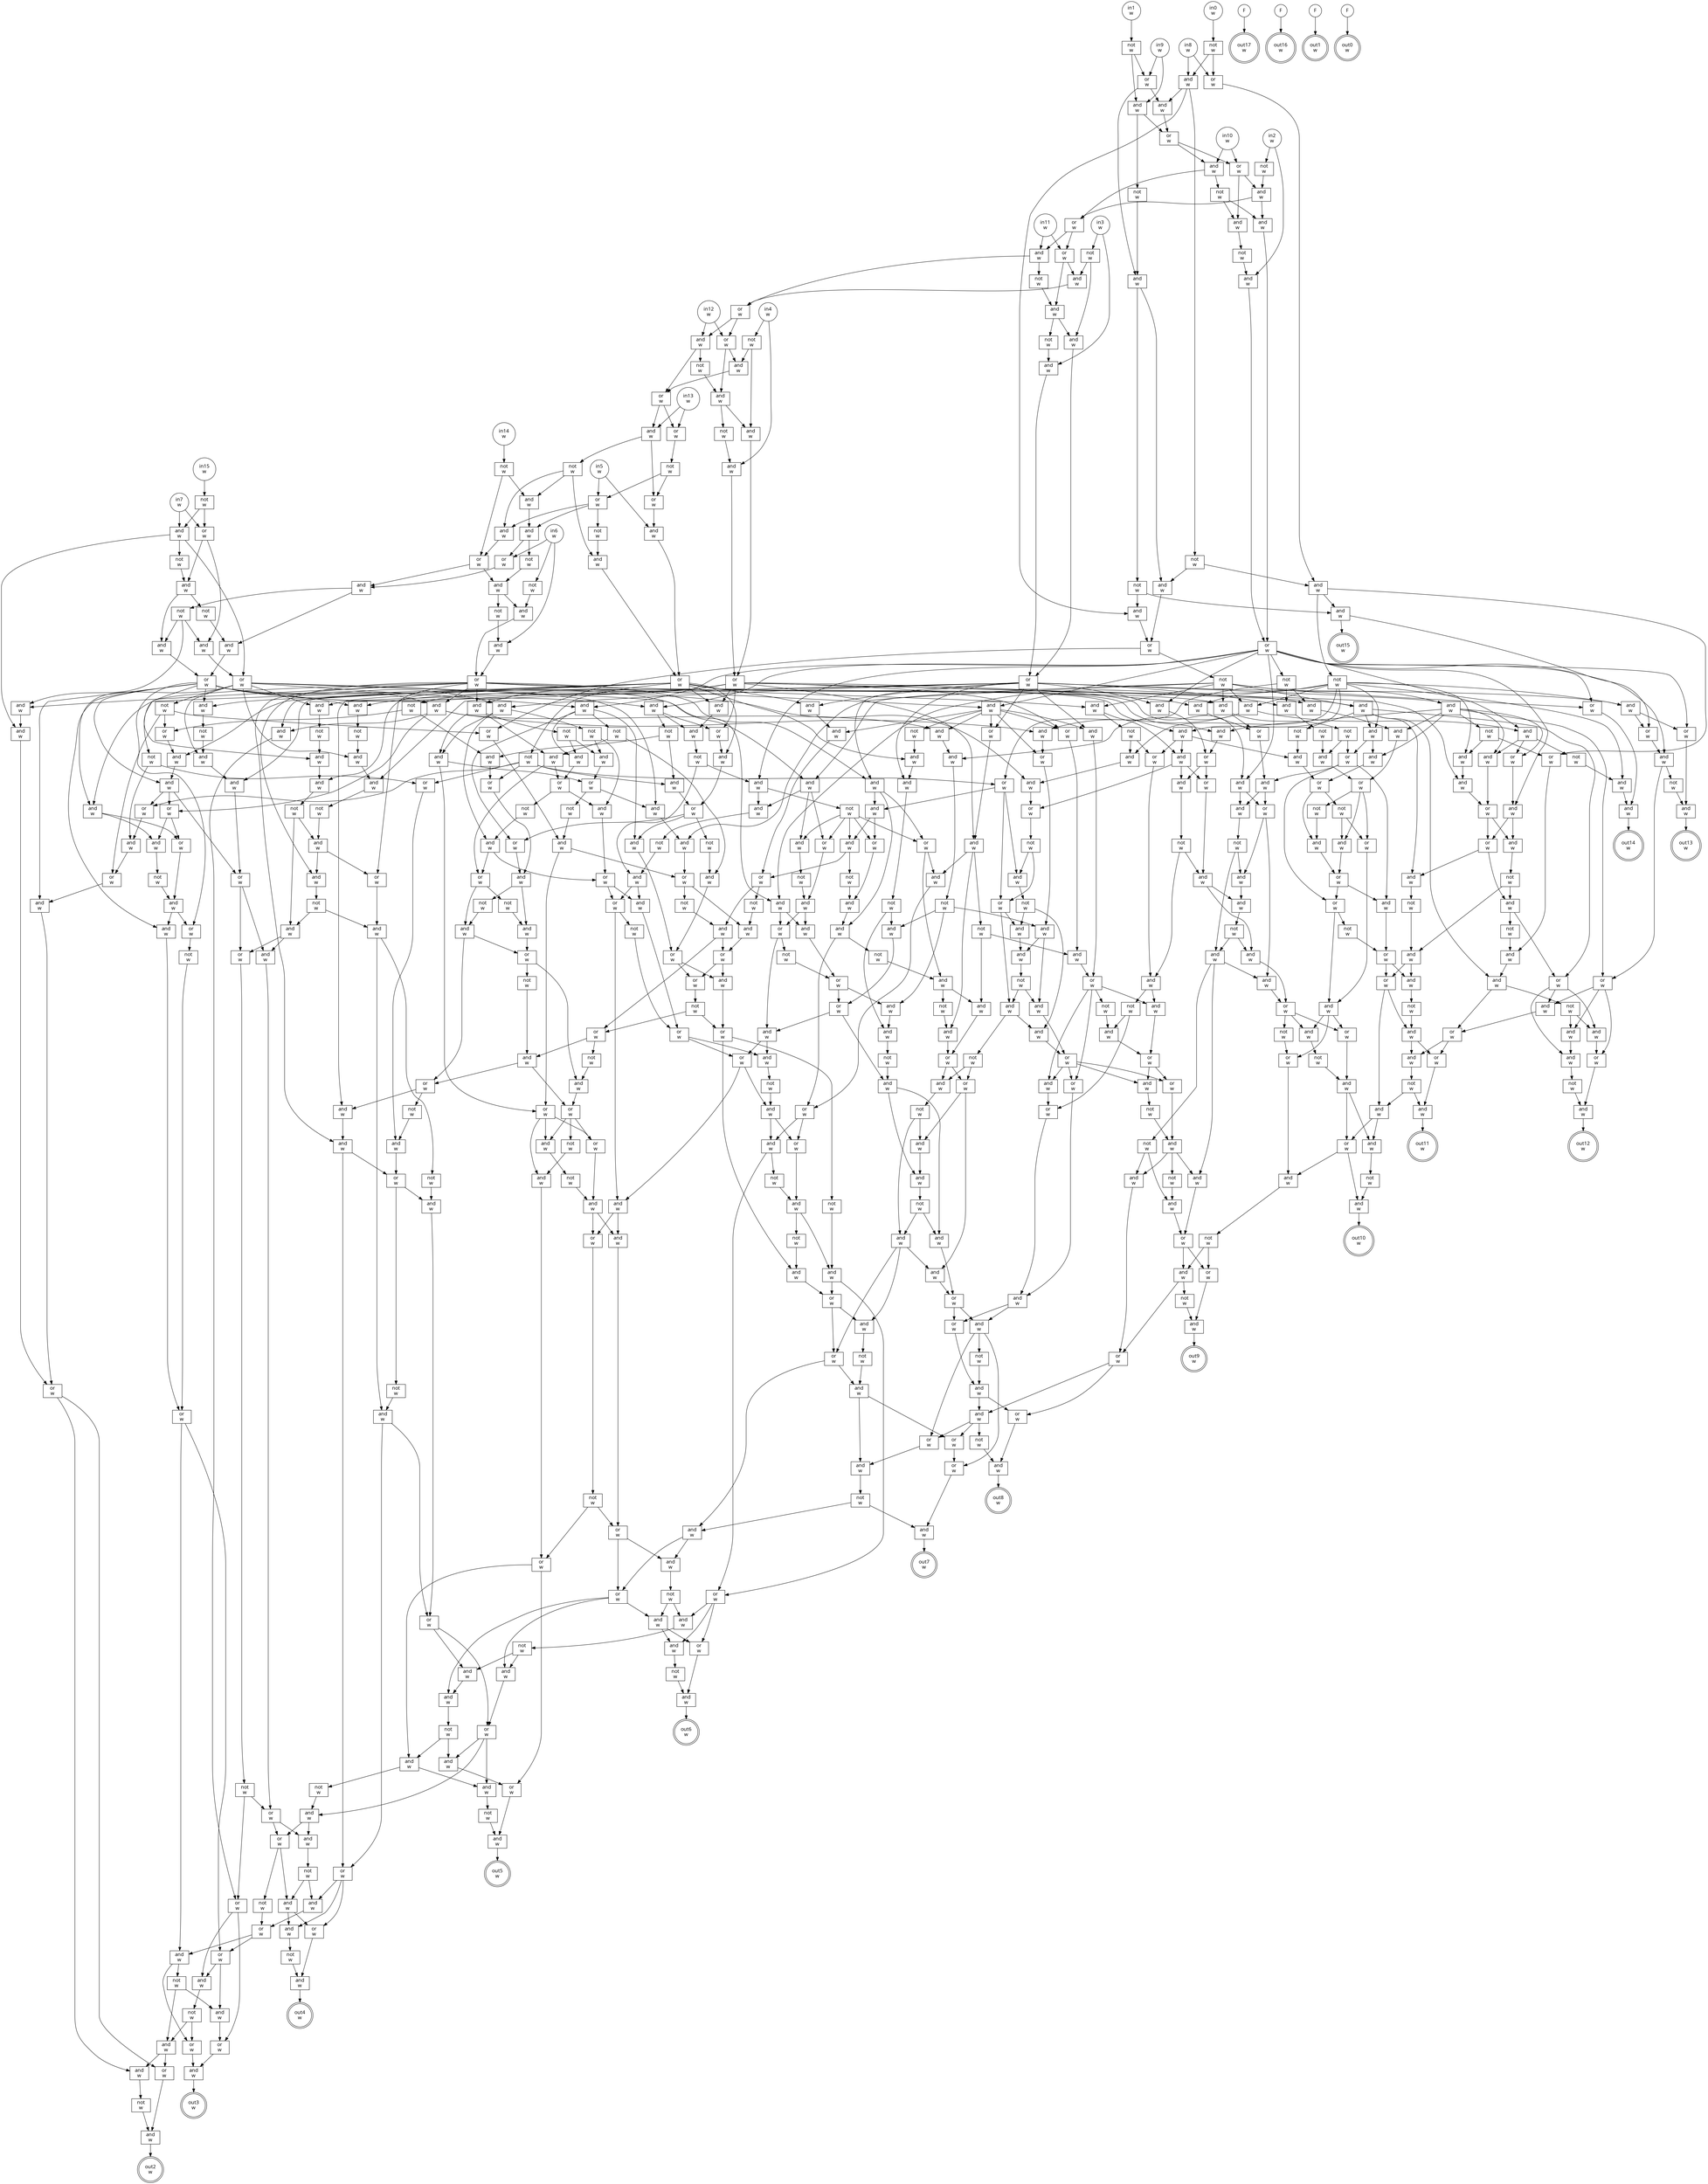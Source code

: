 digraph circuit{
	node [style = filled, fillcolor = white,shape=rect, fontname=geneva]
	g0 [label="in0\nw",shape=circle,fillcolor=white]
	g1 [label="in1\nw",shape=circle,fillcolor=white]
	g2 [label="in2\nw",shape=circle,fillcolor=white]
	g3 [label="in3\nw",shape=circle,fillcolor=white]
	g4 [label="in4\nw",shape=circle,fillcolor=white]
	g5 [label="in5\nw",shape=circle,fillcolor=white]
	g6 [label="in6\nw",shape=circle,fillcolor=white]
	g7 [label="in7\nw",shape=circle,fillcolor=white]
	g8 [label="in8\nw",shape=circle,fillcolor=white]
	g9 [label="in9\nw",shape=circle,fillcolor=white]
	g10 [label="in10\nw",shape=circle,fillcolor=white]
	g11 [label="in11\nw",shape=circle,fillcolor=white]
	g12 [label="in12\nw",shape=circle,fillcolor=white]
	g13 [label="in13\nw",shape=circle,fillcolor=white]
	g14 [label="in14\nw",shape=circle,fillcolor=white]
	g15 [label="in15\nw",shape=circle,fillcolor=white]
	g16 [label="F",shape=circle,fillcolor=white]
	g17 [label="F",shape=circle,fillcolor=white]
	g18 [label="F",shape=circle,fillcolor=white]
	g19 [label="F",shape=circle,fillcolor=white]
	g20 [label="not\nw",fillcolor=white]
	g21 [label="not\nw",fillcolor=white]
	g22 [label="and\nw",fillcolor=white]
	g23 [label="not\nw",fillcolor=white]
	g24 [label="or\nw",fillcolor=white]
	g25 [label="and\nw",fillcolor=white]
	g26 [label="not\nw",fillcolor=white]
	g27 [label="not\nw",fillcolor=white]
	g28 [label="not\nw",fillcolor=white]
	g29 [label="not\nw",fillcolor=white]
	g30 [label="not\nw",fillcolor=white]
	g31 [label="not\nw",fillcolor=white]
	g32 [label="and\nw",fillcolor=white]
	g33 [label="not\nw",fillcolor=white]
	g34 [label="or\nw",fillcolor=white]
	g35 [label="and\nw",fillcolor=white]
	g36 [label="not\nw",fillcolor=white]
	g37 [label="not\nw",fillcolor=white]
	g38 [label="and\nw",fillcolor=white]
	g39 [label="and\nw",fillcolor=white]
	g40 [label="or\nw",fillcolor=white]
	g41 [label="and\nw",fillcolor=white]
	g42 [label="not\nw",fillcolor=white]
	g43 [label="or\nw",fillcolor=white]
	g44 [label="and\nw",fillcolor=white]
	g45 [label="not\nw",fillcolor=white]
	g46 [label="and\nw",fillcolor=white]
	g47 [label="and\nw",fillcolor=white]
	g48 [label="and\nw",fillcolor=white]
	g49 [label="or\nw",fillcolor=white]
	g50 [label="not\nw",fillcolor=white]
	g51 [label="or\nw",fillcolor=white]
	g52 [label="or\nw",fillcolor=white]
	g53 [label="and\nw",fillcolor=white]
	g54 [label="and\nw",fillcolor=white]
	g55 [label="or\nw",fillcolor=white]
	g56 [label="and\nw",fillcolor=white]
	g57 [label="not\nw",fillcolor=white]
	g58 [label="or\nw",fillcolor=white]
	g59 [label="and\nw",fillcolor=white]
	g60 [label="and\nw",fillcolor=white]
	g61 [label="not\nw",fillcolor=white]
	g62 [label="and\nw",fillcolor=white]
	g63 [label="or\nw",fillcolor=white]
	g64 [label="not\nw",fillcolor=white]
	g65 [label="and\nw",fillcolor=white]
	g66 [label="and\nw",fillcolor=white]
	g67 [label="or\nw",fillcolor=white]
	g68 [label="and\nw",fillcolor=white]
	g69 [label="not\nw",fillcolor=white]
	g70 [label="and\nw",fillcolor=white]
	g71 [label="or\nw",fillcolor=white]
	g72 [label="not\nw",fillcolor=white]
	g73 [label="or\nw",fillcolor=white]
	g74 [label="and\nw",fillcolor=white]
	g75 [label="or\nw",fillcolor=white]
	g76 [label="and\nw",fillcolor=white]
	g77 [label="or\nw",fillcolor=white]
	g78 [label="and\nw",fillcolor=white]
	g79 [label="or\nw",fillcolor=white]
	g80 [label="and\nw",fillcolor=white]
	g81 [label="and\nw",fillcolor=white]
	g82 [label="not\nw",fillcolor=white]
	g83 [label="and\nw",fillcolor=white]
	g84 [label="or\nw",fillcolor=white]
	g85 [label="and\nw",fillcolor=white]
	g86 [label="or\nw",fillcolor=white]
	g87 [label="not\nw",fillcolor=white]
	g88 [label="and\nw",fillcolor=white]
	g89 [label="and\nw",fillcolor=white]
	g90 [label="not\nw",fillcolor=white]
	g91 [label="and\nw",fillcolor=white]
	g92 [label="or\nw",fillcolor=white]
	g93 [label="and\nw",fillcolor=white]
	g94 [label="not\nw",fillcolor=white]
	g95 [label="and\nw",fillcolor=white]
	g96 [label="not\nw",fillcolor=white]
	g97 [label="or\nw",fillcolor=white]
	g98 [label="not\nw",fillcolor=white]
	g99 [label="and\nw",fillcolor=white]
	g100 [label="and\nw",fillcolor=white]
	g101 [label="not\nw",fillcolor=white]
	g102 [label="and\nw",fillcolor=white]
	g103 [label="or\nw",fillcolor=white]
	g104 [label="and\nw",fillcolor=white]
	g105 [label="or\nw",fillcolor=white]
	g106 [label="not\nw",fillcolor=white]
	g107 [label="and\nw",fillcolor=white]
	g108 [label="and\nw",fillcolor=white]
	g109 [label="and\nw",fillcolor=white]
	g110 [label="and\nw",fillcolor=white]
	g111 [label="not\nw",fillcolor=white]
	g112 [label="and\nw",fillcolor=white]
	g113 [label="or\nw",fillcolor=white]
	g114 [label="not\nw",fillcolor=white]
	g115 [label="and\nw",fillcolor=white]
	g116 [label="and\nw",fillcolor=white]
	g117 [label="not\nw",fillcolor=white]
	g118 [label="not\nw",fillcolor=white]
	g119 [label="and\nw",fillcolor=white]
	g120 [label="or\nw",fillcolor=white]
	g121 [label="not\nw",fillcolor=white]
	g122 [label="or\nw",fillcolor=white]
	g123 [label="and\nw",fillcolor=white]
	g124 [label="or\nw",fillcolor=white]
	g125 [label="or\nw",fillcolor=white]
	g126 [label="and\nw",fillcolor=white]
	g127 [label="and\nw",fillcolor=white]
	g128 [label="and\nw",fillcolor=white]
	g129 [label="not\nw",fillcolor=white]
	g130 [label="and\nw",fillcolor=white]
	g131 [label="not\nw",fillcolor=white]
	g132 [label="and\nw",fillcolor=white]
	g133 [label="and\nw",fillcolor=white]
	g134 [label="or\nw",fillcolor=white]
	g135 [label="and\nw",fillcolor=white]
	g136 [label="or\nw",fillcolor=white]
	g137 [label="and\nw",fillcolor=white]
	g138 [label="not\nw",fillcolor=white]
	g139 [label="not\nw",fillcolor=white]
	g140 [label="and\nw",fillcolor=white]
	g141 [label="or\nw",fillcolor=white]
	g142 [label="and\nw",fillcolor=white]
	g143 [label="and\nw",fillcolor=white]
	g144 [label="or\nw",fillcolor=white]
	g145 [label="or\nw",fillcolor=white]
	g146 [label="and\nw",fillcolor=white]
	g147 [label="or\nw",fillcolor=white]
	g148 [label="and\nw",fillcolor=white]
	g149 [label="or\nw",fillcolor=white]
	g150 [label="and\nw",fillcolor=white]
	g151 [label="not\nw",fillcolor=white]
	g152 [label="and\nw",fillcolor=white]
	g153 [label="and\nw",fillcolor=white]
	g154 [label="or\nw",fillcolor=white]
	g155 [label="and\nw",fillcolor=white]
	g156 [label="and\nw",fillcolor=white]
	g157 [label="not\nw",fillcolor=white]
	g158 [label="or\nw",fillcolor=white]
	g159 [label="and\nw",fillcolor=white]
	g160 [label="and\nw",fillcolor=white]
	g161 [label="or\nw",fillcolor=white]
	g162 [label="not\nw",fillcolor=white]
	g163 [label="or\nw",fillcolor=white]
	g164 [label="and\nw",fillcolor=white]
	g165 [label="not\nw",fillcolor=white]
	g166 [label="and\nw",fillcolor=white]
	g167 [label="and\nw",fillcolor=white]
	g168 [label="not\nw",fillcolor=white]
	g169 [label="and\nw",fillcolor=white]
	g170 [label="or\nw",fillcolor=white]
	g171 [label="and\nw",fillcolor=white]
	g172 [label="not\nw",fillcolor=white]
	g173 [label="and\nw",fillcolor=white]
	g174 [label="and\nw",fillcolor=white]
	g175 [label="or\nw",fillcolor=white]
	g176 [label="and\nw",fillcolor=white]
	g177 [label="not\nw",fillcolor=white]
	g178 [label="and\nw",fillcolor=white]
	g179 [label="or\nw",fillcolor=white]
	g180 [label="not\nw",fillcolor=white]
	g181 [label="and\nw",fillcolor=white]
	g182 [label="or\nw",fillcolor=white]
	g183 [label="and\nw",fillcolor=white]
	g184 [label="and\nw",fillcolor=white]
	g185 [label="or\nw",fillcolor=white]
	g186 [label="and\nw",fillcolor=white]
	g187 [label="not\nw",fillcolor=white]
	g188 [label="and\nw",fillcolor=white]
	g189 [label="and\nw",fillcolor=white]
	g190 [label="or\nw",fillcolor=white]
	g191 [label="not\nw",fillcolor=white]
	g192 [label="and\nw",fillcolor=white]
	g193 [label="and\nw",fillcolor=white]
	g194 [label="not\nw",fillcolor=white]
	g195 [label="and\nw",fillcolor=white]
	g196 [label="or\nw",fillcolor=white]
	g197 [label="and\nw",fillcolor=white]
	g198 [label="not\nw",fillcolor=white]
	g199 [label="and\nw",fillcolor=white]
	g200 [label="and\nw",fillcolor=white]
	g201 [label="or\nw",fillcolor=white]
	g202 [label="not\nw",fillcolor=white]
	g203 [label="and\nw",fillcolor=white]
	g204 [label="and\nw",fillcolor=white]
	g205 [label="and\nw",fillcolor=white]
	g206 [label="or\nw",fillcolor=white]
	g207 [label="and\nw",fillcolor=white]
	g208 [label="not\nw",fillcolor=white]
	g209 [label="and\nw",fillcolor=white]
	g210 [label="or\nw",fillcolor=white]
	g211 [label="not\nw",fillcolor=white]
	g212 [label="not\nw",fillcolor=white]
	g213 [label="and\nw",fillcolor=white]
	g214 [label="or\nw",fillcolor=white]
	g215 [label="and\nw",fillcolor=white]
	g216 [label="not\nw",fillcolor=white]
	g217 [label="and\nw",fillcolor=white]
	g218 [label="or\nw",fillcolor=white]
	g219 [label="and\nw",fillcolor=white]
	g220 [label="not\nw",fillcolor=white]
	g221 [label="and\nw",fillcolor=white]
	g222 [label="not\nw",fillcolor=white]
	g223 [label="and\nw",fillcolor=white]
	g224 [label="and\nw",fillcolor=white]
	g225 [label="not\nw",fillcolor=white]
	g226 [label="and\nw",fillcolor=white]
	g227 [label="or\nw",fillcolor=white]
	g228 [label="and\nw",fillcolor=white]
	g229 [label="not\nw",fillcolor=white]
	g230 [label="and\nw",fillcolor=white]
	g231 [label="not\nw",fillcolor=white]
	g232 [label="and\nw",fillcolor=white]
	g233 [label="or\nw",fillcolor=white]
	g234 [label="not\nw",fillcolor=white]
	g235 [label="or\nw",fillcolor=white]
	g236 [label="and\nw",fillcolor=white]
	g237 [label="or\nw",fillcolor=white]
	g238 [label="and\nw",fillcolor=white]
	g239 [label="not\nw",fillcolor=white]
	g240 [label="and\nw",fillcolor=white]
	g241 [label="or\nw",fillcolor=white]
	g242 [label="or\nw",fillcolor=white]
	g243 [label="and\nw",fillcolor=white]
	g244 [label="or\nw",fillcolor=white]
	g245 [label="not\nw",fillcolor=white]
	g246 [label="or\nw",fillcolor=white]
	g247 [label="and\nw",fillcolor=white]
	g248 [label="and\nw",fillcolor=white]
	g249 [label="and\nw",fillcolor=white]
	g250 [label="or\nw",fillcolor=white]
	g251 [label="not\nw",fillcolor=white]
	g252 [label="and\nw",fillcolor=white]
	g253 [label="not\nw",fillcolor=white]
	g254 [label="and\nw",fillcolor=white]
	g255 [label="not\nw",fillcolor=white]
	g256 [label="and\nw",fillcolor=white]
	g257 [label="or\nw",fillcolor=white]
	g258 [label="not\nw",fillcolor=white]
	g259 [label="and\nw",fillcolor=white]
	g260 [label="not\nw",fillcolor=white]
	g261 [label="and\nw",fillcolor=white]
	g262 [label="or\nw",fillcolor=white]
	g263 [label="and\nw",fillcolor=white]
	g264 [label="not\nw",fillcolor=white]
	g265 [label="and\nw",fillcolor=white]
	g266 [label="and\nw",fillcolor=white]
	g267 [label="not\nw",fillcolor=white]
	g268 [label="and\nw",fillcolor=white]
	g269 [label="and\nw",fillcolor=white]
	g270 [label="or\nw",fillcolor=white]
	g271 [label="not\nw",fillcolor=white]
	g272 [label="or\nw",fillcolor=white]
	g273 [label="and\nw",fillcolor=white]
	g274 [label="or\nw",fillcolor=white]
	g275 [label="and\nw",fillcolor=white]
	g276 [label="not\nw",fillcolor=white]
	g277 [label="and\nw",fillcolor=white]
	g278 [label="or\nw",fillcolor=white]
	g279 [label="or\nw",fillcolor=white]
	g280 [label="not\nw",fillcolor=white]
	g281 [label="and\nw",fillcolor=white]
	g282 [label="or\nw",fillcolor=white]
	g283 [label="not\nw",fillcolor=white]
	g284 [label="or\nw",fillcolor=white]
	g285 [label="and\nw",fillcolor=white]
	g286 [label="or\nw",fillcolor=white]
	g287 [label="and\nw",fillcolor=white]
	g288 [label="and\nw",fillcolor=white]
	g289 [label="not\nw",fillcolor=white]
	g290 [label="and\nw",fillcolor=white]
	g291 [label="or\nw",fillcolor=white]
	g292 [label="and\nw",fillcolor=white]
	g293 [label="not\nw",fillcolor=white]
	g294 [label="and\nw",fillcolor=white]
	g295 [label="or\nw",fillcolor=white]
	g296 [label="or\nw",fillcolor=white]
	g297 [label="not\nw",fillcolor=white]
	g298 [label="and\nw",fillcolor=white]
	g299 [label="or\nw",fillcolor=white]
	g300 [label="or\nw",fillcolor=white]
	g301 [label="and\nw",fillcolor=white]
	g302 [label="not\nw",fillcolor=white]
	g303 [label="and\nw",fillcolor=white]
	g304 [label="not\nw",fillcolor=white]
	g305 [label="and\nw",fillcolor=white]
	g306 [label="or\nw",fillcolor=white]
	g307 [label="and\nw",fillcolor=white]
	g308 [label="not\nw",fillcolor=white]
	g309 [label="and\nw",fillcolor=white]
	g310 [label="and\nw",fillcolor=white]
	g311 [label="and\nw",fillcolor=white]
	g312 [label="or\nw",fillcolor=white]
	g313 [label="and\nw",fillcolor=white]
	g314 [label="not\nw",fillcolor=white]
	g315 [label="and\nw",fillcolor=white]
	g316 [label="not\nw",fillcolor=white]
	g317 [label="and\nw",fillcolor=white]
	g318 [label="and\nw",fillcolor=white]
	g319 [label="or\nw",fillcolor=white]
	g320 [label="and\nw",fillcolor=white]
	g321 [label="and\nw",fillcolor=white]
	g322 [label="and\nw",fillcolor=white]
	g323 [label="and\nw",fillcolor=white]
	g324 [label="or\nw",fillcolor=white]
	g325 [label="and\nw",fillcolor=white]
	g326 [label="and\nw",fillcolor=white]
	g327 [label="or\nw",fillcolor=white]
	g328 [label="and\nw",fillcolor=white]
	g329 [label="not\nw",fillcolor=white]
	g330 [label="or\nw",fillcolor=white]
	g331 [label="and\nw",fillcolor=white]
	g332 [label="or\nw",fillcolor=white]
	g333 [label="not\nw",fillcolor=white]
	g334 [label="and\nw",fillcolor=white]
	g335 [label="not\nw",fillcolor=white]
	g336 [label="and\nw",fillcolor=white]
	g337 [label="and\nw",fillcolor=white]
	g338 [label="and\nw",fillcolor=white]
	g339 [label="and\nw",fillcolor=white]
	g340 [label="and\nw",fillcolor=white]
	g341 [label="not\nw",fillcolor=white]
	g342 [label="or\nw",fillcolor=white]
	g343 [label="and\nw",fillcolor=white]
	g344 [label="or\nw",fillcolor=white]
	g345 [label="and\nw",fillcolor=white]
	g346 [label="and\nw",fillcolor=white]
	g347 [label="not\nw",fillcolor=white]
	g348 [label="and\nw",fillcolor=white]
	g349 [label="or\nw",fillcolor=white]
	g350 [label="and\nw",fillcolor=white]
	g351 [label="and\nw",fillcolor=white]
	g352 [label="or\nw",fillcolor=white]
	g353 [label="and\nw",fillcolor=white]
	g354 [label="not\nw",fillcolor=white]
	g355 [label="and\nw",fillcolor=white]
	g356 [label="or\nw",fillcolor=white]
	g357 [label="or\nw",fillcolor=white]
	g358 [label="or\nw",fillcolor=white]
	g359 [label="or\nw",fillcolor=white]
	g360 [label="and\nw",fillcolor=white]
	g361 [label="not\nw",fillcolor=white]
	g362 [label="and\nw",fillcolor=white]
	g363 [label="or\nw",fillcolor=white]
	g364 [label="or\nw",fillcolor=white]
	g365 [label="and\nw",fillcolor=white]
	g366 [label="not\nw",fillcolor=white]
	g367 [label="and\nw",fillcolor=white]
	g368 [label="and\nw",fillcolor=white]
	g369 [label="or\nw",fillcolor=white]
	g370 [label="and\nw",fillcolor=white]
	g371 [label="or\nw",fillcolor=white]
	g372 [label="and\nw",fillcolor=white]
	g373 [label="not\nw",fillcolor=white]
	g374 [label="and\nw",fillcolor=white]
	g375 [label="and\nw",fillcolor=white]
	g376 [label="not\nw",fillcolor=white]
	g377 [label="and\nw",fillcolor=white]
	g378 [label="and\nw",fillcolor=white]
	g379 [label="and\nw",fillcolor=white]
	g380 [label="or\nw",fillcolor=white]
	g381 [label="or\nw",fillcolor=white]
	g382 [label="and\nw",fillcolor=white]
	g383 [label="not\nw",fillcolor=white]
	g384 [label="and\nw",fillcolor=white]
	g385 [label="not\nw",fillcolor=white]
	g386 [label="or\nw",fillcolor=white]
	g387 [label="not\nw",fillcolor=white]
	g388 [label="and\nw",fillcolor=white]
	g389 [label="and\nw",fillcolor=white]
	g390 [label="or\nw",fillcolor=white]
	g391 [label="not\nw",fillcolor=white]
	g392 [label="or\nw",fillcolor=white]
	g393 [label="and\nw",fillcolor=white]
	g394 [label="not\nw",fillcolor=white]
	g395 [label="and\nw",fillcolor=white]
	g396 [label="and\nw",fillcolor=white]
	g397 [label="not\nw",fillcolor=white]
	g398 [label="and\nw",fillcolor=white]
	g399 [label="not\nw",fillcolor=white]
	g400 [label="and\nw",fillcolor=white]
	g401 [label="not\nw",fillcolor=white]
	g402 [label="or\nw",fillcolor=white]
	g403 [label="and\nw",fillcolor=white]
	g404 [label="and\nw",fillcolor=white]
	g405 [label="and\nw",fillcolor=white]
	g406 [label="or\nw",fillcolor=white]
	g407 [label="or\nw",fillcolor=white]
	g408 [label="and\nw",fillcolor=white]
	g409 [label="not\nw",fillcolor=white]
	g410 [label="and\nw",fillcolor=white]
	g411 [label="and\nw",fillcolor=white]
	g412 [label="and\nw",fillcolor=white]
	g413 [label="not\nw",fillcolor=white]
	g414 [label="and\nw",fillcolor=white]
	g415 [label="or\nw",fillcolor=white]
	g416 [label="and\nw",fillcolor=white]
	g417 [label="or\nw",fillcolor=white]
	g418 [label="or\nw",fillcolor=white]
	g419 [label="and\nw",fillcolor=white]
	g420 [label="and\nw",fillcolor=white]
	g421 [label="and\nw",fillcolor=white]
	g422 [label="or\nw",fillcolor=white]
	g423 [label="not\nw",fillcolor=white]
	g424 [label="or\nw",fillcolor=white]
	g425 [label="or\nw",fillcolor=white]
	g426 [label="and\nw",fillcolor=white]
	g427 [label="and\nw",fillcolor=white]
	g428 [label="not\nw",fillcolor=white]
	g429 [label="or\nw",fillcolor=white]
	g430 [label="and\nw",fillcolor=white]
	g431 [label="or\nw",fillcolor=white]
	g432 [label="and\nw",fillcolor=white]
	g433 [label="not\nw",fillcolor=white]
	g434 [label="and\nw",fillcolor=white]
	g435 [label="and\nw",fillcolor=white]
	g436 [label="or\nw",fillcolor=white]
	g437 [label="not\nw",fillcolor=white]
	g438 [label="and\nw",fillcolor=white]
	g439 [label="or\nw",fillcolor=white]
	g440 [label="and\nw",fillcolor=white]
	g441 [label="and\nw",fillcolor=white]
	g442 [label="or\nw",fillcolor=white]
	g443 [label="not\nw",fillcolor=white]
	g444 [label="or\nw",fillcolor=white]
	g445 [label="or\nw",fillcolor=white]
	g446 [label="and\nw",fillcolor=white]
	g447 [label="and\nw",fillcolor=white]
	g448 [label="not\nw",fillcolor=white]
	g449 [label="and\nw",fillcolor=white]
	g450 [label="and\nw",fillcolor=white]
	g451 [label="not\nw",fillcolor=white]
	g452 [label="and\nw",fillcolor=white]
	g453 [label="and\nw",fillcolor=white]
	g454 [label="and\nw",fillcolor=white]
	g455 [label="not\nw",fillcolor=white]
	g456 [label="or\nw",fillcolor=white]
	g457 [label="and\nw",fillcolor=white]
	g458 [label="and\nw",fillcolor=white]
	g459 [label="or\nw",fillcolor=white]
	g460 [label="or\nw",fillcolor=white]
	g461 [label="and\nw",fillcolor=white]
	g462 [label="not\nw",fillcolor=white]
	g463 [label="and\nw",fillcolor=white]
	g464 [label="and\nw",fillcolor=white]
	g465 [label="or\nw",fillcolor=white]
	g466 [label="and\nw",fillcolor=white]
	g467 [label="or\nw",fillcolor=white]
	g468 [label="and\nw",fillcolor=white]
	g469 [label="not\nw",fillcolor=white]
	g470 [label="and\nw",fillcolor=white]
	g471 [label="or\nw",fillcolor=white]
	g472 [label="and\nw",fillcolor=white]
	g473 [label="and\nw",fillcolor=white]
	g474 [label="or\nw",fillcolor=white]
	g475 [label="or\nw",fillcolor=white]
	g476 [label="and\nw",fillcolor=white]
	g477 [label="not\nw",fillcolor=white]
	g478 [label="and\nw",fillcolor=white]
	g479 [label="and\nw",fillcolor=white]
	g480 [label="and\nw",fillcolor=white]
	g481 [label="not\nw",fillcolor=white]
	g482 [label="or\nw",fillcolor=white]
	g483 [label="and\nw",fillcolor=white]
	g484 [label="and\nw",fillcolor=white]
	g485 [label="not\nw",fillcolor=white]
	g486 [label="or\nw",fillcolor=white]
	g487 [label="and\nw",fillcolor=white]
	g488 [label="or\nw",fillcolor=white]
	g489 [label="or\nw",fillcolor=white]
	g490 [label="and\nw",fillcolor=white]
	g491 [label="or\nw",fillcolor=white]
	g492 [label="or\nw",fillcolor=white]
	g493 [label="or\nw",fillcolor=white]
	g494 [label="and\nw",fillcolor=white]
	g495 [label="not\nw",fillcolor=white]
	g496 [label="and\nw",fillcolor=white]
	g497 [label="and\nw",fillcolor=white]
	g498 [label="and\nw",fillcolor=white]
	g499 [label="not\nw",fillcolor=white]
	g500 [label="and\nw",fillcolor=white]
	g501 [label="not\nw",fillcolor=white]
	g502 [label="and\nw",fillcolor=white]
	g503 [label="or\nw",fillcolor=white]
	g504 [label="and\nw",fillcolor=white]
	g505 [label="or\nw",fillcolor=white]
	g506 [label="and\nw",fillcolor=white]
	g507 [label="not\nw",fillcolor=white]
	g508 [label="and\nw",fillcolor=white]
	g509 [label="and\nw",fillcolor=white]
	g510 [label="or\nw",fillcolor=white]
	g511 [label="and\nw",fillcolor=white]
	g512 [label="not\nw",fillcolor=white]
	g513 [label="and\nw",fillcolor=white]
	g514 [label="or\nw",fillcolor=white]
	g515 [label="and\nw",fillcolor=white]
	g516 [label="and\nw",fillcolor=white]
	g517 [label="not\nw",fillcolor=white]
	g518 [label="and\nw",fillcolor=white]
	g519 [label="not\nw",fillcolor=white]
	g520 [label="and\nw",fillcolor=white]
	g521 [label="or\nw",fillcolor=white]
	g522 [label="not\nw",fillcolor=white]
	g523 [label="and\nw",fillcolor=white]
	g524 [label="not\nw",fillcolor=white]
	g525 [label="and\nw",fillcolor=white]
	g526 [label="or\nw",fillcolor=white]
	g527 [label="and\nw",fillcolor=white]
	g528 [label="not\nw",fillcolor=white]
	g529 [label="and\nw",fillcolor=white]
	g530 [label="and\nw",fillcolor=white]
	g531 [label="or\nw",fillcolor=white]
	g532 [label="and\nw",fillcolor=white]
	g533 [label="not\nw",fillcolor=white]
	g534 [label="or\nw",fillcolor=white]
	g535 [label="and\nw",fillcolor=white]
	g536 [label="or\nw",fillcolor=white]
	g537 [label="and\nw",fillcolor=white]
	g538 [label="not\nw",fillcolor=white]
	g539 [label="or\nw",fillcolor=white]
	g540 [label="and\nw",fillcolor=white]
	g541 [label="and\nw",fillcolor=white]
	g542 [label="or\nw",fillcolor=white]
	g543 [label="and\nw",fillcolor=white]
	g544 [label="not\nw",fillcolor=white]
	g545 [label="and\nw",fillcolor=white]
	g546 [label="not\nw",fillcolor=white]
	g547 [label="and\nw",fillcolor=white]
	g548 [label="not\nw",fillcolor=white]
	g549 [label="and\nw",fillcolor=white]
	g550 [label="not\nw",fillcolor=white]
	g551 [label="and\nw",fillcolor=white]
	g552 [label="or\nw",fillcolor=white]
	g553 [label="and\nw",fillcolor=white]
	g554 [label="and\nw",fillcolor=white]
	g555 [label="not\nw",fillcolor=white]
	g556 [label="and\nw",fillcolor=white]
	g557 [label="out0\nw",shape=doublecircle,fillcolor=white]
	g558 [label="out1\nw",shape=doublecircle,fillcolor=white]
	g559 [label="out2\nw",shape=doublecircle,fillcolor=white]
	g560 [label="out3\nw",shape=doublecircle,fillcolor=white]
	g561 [label="out4\nw",shape=doublecircle,fillcolor=white]
	g562 [label="out5\nw",shape=doublecircle,fillcolor=white]
	g563 [label="out6\nw",shape=doublecircle,fillcolor=white]
	g564 [label="out7\nw",shape=doublecircle,fillcolor=white]
	g565 [label="out8\nw",shape=doublecircle,fillcolor=white]
	g566 [label="out9\nw",shape=doublecircle,fillcolor=white]
	g567 [label="out10\nw",shape=doublecircle,fillcolor=white]
	g568 [label="out11\nw",shape=doublecircle,fillcolor=white]
	g569 [label="out12\nw",shape=doublecircle,fillcolor=white]
	g570 [label="out13\nw",shape=doublecircle,fillcolor=white]
	g571 [label="out14\nw",shape=doublecircle,fillcolor=white]
	g572 [label="out15\nw",shape=doublecircle,fillcolor=white]
	g573 [label="out16\nw",shape=doublecircle,fillcolor=white]
	g574 [label="out17\nw",shape=doublecircle,fillcolor=white]
	edge [fontname=Geneva,fontcolor=forestgreen]
	g0->g37
	g1->g31
	g2->g30
	g2->g46
	g3->g29
	g3->g169
	g4->g28
	g4->g62
	g5->g74
	g5->g75
	g6->g27
	g6->g79
	g6->g102
	g7->g22
	g7->g24
	g8->g38
	g8->g306
	g9->g32
	g9->g34
	g10->g41
	g10->g43
	g11->g52
	g11->g54
	g12->g56
	g12->g58
	g13->g68
	g13->g71
	g14->g21
	g15->g20
	g16->g574
	g17->g573
	g18->g558
	g19->g557
	g20->g22
	g20->g24
	g21->g70
	g21->g77
	g22->g23
	g22->g92
	g22->g116
	g23->g25
	g24->g25
	g24->g91
	g25->g26
	g25->g83
	g26->g81
	g27->g100
	g28->g60
	g28->g66
	g29->g53
	g29->g167
	g30->g47
	g31->g32
	g31->g34
	g32->g33
	g32->g40
	g33->g35
	g34->g35
	g34->g39
	g35->g36
	g35->g240
	g36->g238
	g36->g464
	g37->g38
	g37->g306
	g38->g39
	g38->g238
	g38->g239
	g39->g40
	g40->g41
	g40->g43
	g41->g42
	g41->g51
	g42->g44
	g42->g48
	g43->g44
	g43->g47
	g44->g45
	g45->g46
	g46->g49
	g47->g48
	g47->g51
	g48->g49
	g49->g50
	g49->g65
	g49->g85
	g49->g93
	g49->g104
	g49->g130
	g49->g173
	g49->g246
	g49->g310
	g49->g313
	g49->g324
	g49->g466
	g50->g122
	g50->g126
	g50->g171
	g51->g52
	g51->g54
	g52->g53
	g52->g166
	g53->g55
	g54->g55
	g54->g165
	g55->g56
	g55->g58
	g56->g57
	g56->g67
	g57->g59
	g58->g59
	g58->g66
	g59->g60
	g59->g61
	g60->g63
	g61->g62
	g62->g63
	g63->g64
	g63->g65
	g63->g86
	g63->g89
	g63->g105
	g63->g109
	g63->g127
	g63->g153
	g63->g176
	g63->g224
	g63->g252
	g63->g326
	g64->g88
	g64->g97
	g65->g371
	g65->g372
	g66->g67
	g67->g68
	g67->g71
	g68->g69
	g68->g73
	g69->g70
	g69->g76
	g69->g119
	g70->g78
	g71->g72
	g72->g73
	g72->g75
	g73->g74
	g74->g120
	g75->g76
	g75->g78
	g75->g118
	g76->g77
	g77->g80
	g77->g99
	g78->g79
	g78->g98
	g79->g80
	g80->g81
	g80->g82
	g81->g84
	g82->g83
	g82->g91
	g82->g115
	g83->g84
	g84->g85
	g84->g89
	g84->g107
	g84->g143
	g84->g148
	g84->g150
	g84->g160
	g84->g161
	g84->g203
	g84->g223
	g84->g261
	g84->g389
	g85->g86
	g85->g87
	g85->g128
	g86->g133
	g87->g88
	g87->g123
	g88->g124
	g89->g90
	g90->g95
	g91->g92
	g92->g93
	g92->g95
	g92->g96
	g92->g152
	g92->g155
	g92->g215
	g92->g221
	g92->g420
	g93->g94
	g93->g112
	g93->g135
	g93->g136
	g94->g110
	g94->g140
	g95->g219
	g96->g97
	g96->g147
	g96->g242
	g97->g142
	g98->g99
	g99->g100
	g99->g101
	g100->g103
	g101->g102
	g102->g103
	g103->g104
	g103->g107
	g103->g109
	g103->g115
	g103->g117
	g103->g181
	g103->g227
	g103->g228
	g103->g259
	g103->g288
	g103->g368
	g104->g105
	g104->g106
	g104->g108
	g104->g174
	g104->g175
	g104->g200
	g104->g319
	g105->g178
	g106->g132
	g107->g108
	g107->g144
	g107->g164
	g107->g318
	g108->g315
	g109->g110
	g109->g111
	g109->g204
	g110->g113
	g110->g206
	g111->g112
	g111->g213
	g112->g113
	g113->g114
	g113->g217
	g114->g205
	g115->g116
	g116->g149
	g117->g125
	g117->g146
	g118->g119
	g119->g120
	g120->g121
	g120->g126
	g120->g127
	g120->g132
	g120->g133
	g120->g142
	g120->g150
	g120->g155
	g120->g164
	g120->g199
	g120->g249
	g120->g254
	g120->g287
	g120->g337
	g121->g122
	g121->g123
	g121->g124
	g121->g125
	g121->g145
	g122->g184
	g122->g392
	g122->g393
	g123->g134
	g124->g137
	g125->g290
	g126->g248
	g127->g128
	g128->g129
	g129->g130
	g129->g268
	g130->g131
	g130->g266
	g131->g182
	g131->g185
	g131->g186
	g131->g262
	g131->g263
	g132->g197
	g133->g134
	g134->g135
	g134->g136
	g134->g139
	g135->g141
	g136->g137
	g137->g138
	g137->g209
	g138->g207
	g139->g140
	g140->g141
	g141->g279
	g141->g281
	g142->g143
	g143->g144
	g143->g145
	g143->g154
	g144->g156
	g144->g158
	g145->g146
	g146->g147
	g147->g148
	g148->g149
	g149->g542
	g149->g543
	g150->g151
	g151->g152
	g152->g153
	g153->g154
	g154->g233
	g154->g236
	g155->g156
	g155->g158
	g156->g157
	g157->g159
	g158->g159
	g159->g160
	g159->g161
	g160->g163
	g161->g162
	g162->g163
	g163->g532
	g163->g534
	g164->g235
	g165->g166
	g166->g167
	g166->g168
	g167->g170
	g168->g169
	g169->g170
	g170->g171
	g170->g173
	g170->g174
	g170->g175
	g170->g181
	g170->g197
	g170->g199
	g170->g203
	g170->g219
	g170->g221
	g170->g247
	g170->g323
	g171->g172
	g172->g256
	g173->g250
	g174->g179
	g175->g176
	g176->g177
	g176->g183
	g176->g195
	g177->g178
	g177->g193
	g178->g179
	g179->g180
	g179->g346
	g179->g416
	g179->g418
	g180->g348
	g181->g182
	g181->g184
	g181->g189
	g182->g183
	g182->g192
	g183->g190
	g184->g185
	g184->g186
	g185->g188
	g186->g187
	g186->g201
	g187->g188
	g188->g189
	g189->g190
	g189->g191
	g190->g431
	g190->g432
	g191->g192
	g192->g193
	g192->g194
	g193->g196
	g194->g195
	g195->g196
	g196->g400
	g196->g402
	g197->g198
	g198->g317
	g198->g447
	g199->g200
	g200->g201
	g201->g202
	g201->g277
	g202->g275
	g203->g204
	g203->g205
	g203->g212
	g204->g214
	g204->g244
	g205->g206
	g205->g218
	g206->g207
	g206->g208
	g207->g210
	g207->g286
	g208->g209
	g209->g210
	g210->g211
	g210->g298
	g211->g285
	g212->g213
	g212->g217
	g213->g214
	g214->g215
	g214->g216
	g215->g273
	g216->g243
	g217->g218
	g218->g269
	g218->g270
	g219->g220
	g220->g226
	g221->g222
	g222->g223
	g223->g224
	g224->g225
	g225->g226
	g225->g232
	g226->g227
	g226->g228
	g227->g230
	g228->g229
	g229->g230
	g229->g232
	g230->g231
	g230->g294
	g231->g292
	g232->g233
	g232->g236
	g233->g234
	g234->g235
	g234->g237
	g235->g536
	g235->g537
	g236->g237
	g237->g521
	g237->g523
	g238->g241
	g239->g240
	g239->g307
	g240->g241
	g241->g242
	g241->g245
	g242->g243
	g243->g244
	g243->g274
	g244->g300
	g244->g301
	g244->g305
	g245->g246
	g245->g247
	g245->g252
	g245->g254
	g245->g259
	g245->g261
	g245->g273
	g245->g309
	g246->g322
	g247->g248
	g247->g249
	g247->g251
	g247->g311
	g247->g312
	g247->g351
	g247->g467
	g248->g257
	g249->g250
	g250->g340
	g250->g342
	g251->g325
	g251->g471
	g252->g253
	g252->g332
	g252->g334
	g252->g350
	g252->g473
	g253->g338
	g254->g255
	g254->g369
	g255->g256
	g255->g358
	g256->g257
	g257->g258
	g257->g355
	g257->g357
	g258->g353
	g259->g260
	g259->g339
	g260->g344
	g260->g388
	g261->g262
	g261->g263
	g261->g266
	g262->g265
	g263->g264
	g264->g265
	g265->g421
	g265->g422
	g266->g267
	g267->g268
	g268->g269
	g268->g270
	g269->g272
	g270->g271
	g270->g440
	g271->g272
	g272->g427
	g272->g429
	g273->g274
	g274->g275
	g274->g276
	g275->g278
	g276->g277
	g277->g278
	g277->g284
	g278->g279
	g278->g281
	g279->g280
	g280->g282
	g280->g284
	g281->g282
	g282->g283
	g282->g438
	g283->g435
	g284->g285
	g284->g297
	g285->g286
	g285->g299
	g286->g287
	g286->g289
	g287->g288
	g288->g291
	g288->g296
	g289->g290
	g290->g291
	g291->g292
	g291->g293
	g292->g295
	g293->g294
	g294->g295
	g294->g296
	g295->g502
	g295->g510
	g296->g526
	g296->g527
	g296->g530
	g297->g298
	g298->g299
	g299->g300
	g299->g301
	g299->g304
	g300->g303
	g301->g302
	g302->g303
	g303->g441
	g303->g442
	g304->g305
	g305->g445
	g306->g307
	g307->g308
	g307->g464
	g307->g471
	g308->g309
	g308->g321
	g308->g323
	g308->g325
	g308->g337
	g308->g350
	g308->g368
	g308->g388
	g308->g420
	g309->g310
	g309->g315
	g309->g318
	g310->g311
	g310->g312
	g310->g314
	g311->g327
	g312->g313
	g313->g328
	g313->g330
	g314->g321
	g315->g316
	g316->g317
	g316->g320
	g316->g446
	g317->g425
	g318->g319
	g319->g320
	g320->g396
	g320->g404
	g321->g322
	g322->g571
	g323->g324
	g323->g465
	g324->g470
	g325->g326
	g326->g327
	g327->g328
	g327->g330
	g328->g329
	g329->g331
	g329->g336
	g330->g331
	g330->g334
	g331->g332
	g331->g333
	g332->g468
	g332->g551
	g332->g554
	g333->g472
	g334->g335
	g335->g336
	g336->g364
	g336->g365
	g337->g338
	g337->g339
	g337->g344
	g338->g352
	g339->g340
	g339->g342
	g339->g390
	g340->g341
	g341->g343
	g341->g345
	g342->g343
	g343->g375
	g343->g377
	g344->g345
	g345->g346
	g345->g347
	g346->g349
	g347->g348
	g347->g417
	g348->g349
	g349->g407
	g349->g408
	g350->g351
	g350->g358
	g351->g352
	g352->g353
	g352->g354
	g353->g356
	g354->g355
	g354->g357
	g355->g356
	g356->g359
	g356->g362
	g357->g360
	g358->g359
	g358->g362
	g358->g370
	g359->g360
	g359->g361
	g360->g381
	g360->g382
	g360->g386
	g361->g363
	g362->g363
	g363->g364
	g363->g365
	g364->g367
	g364->g479
	g365->g366
	g366->g367
	g367->g475
	g367->g476
	g368->g369
	g369->g370
	g370->g371
	g370->g372
	g371->g374
	g371->g379
	g372->g373
	g373->g374
	g373->g378
	g374->g375
	g375->g376
	g376->g377
	g376->g378
	g377->g380
	g378->g379
	g378->g387
	g378->g411
	g379->g380
	g380->g381
	g380->g382
	g380->g385
	g381->g384
	g382->g383
	g383->g384
	g384->g480
	g384->g482
	g385->g386
	g386->g484
	g387->g412
	g387->g414
	g388->g389
	g389->g390
	g390->g391
	g391->g392
	g391->g393
	g392->g395
	g392->g398
	g393->g394
	g394->g395
	g394->g405
	g395->g396
	g396->g397
	g397->g398
	g397->g404
	g398->g399
	g398->g405
	g399->g400
	g399->g402
	g400->g401
	g401->g403
	g401->g452
	g402->g403
	g402->g453
	g403->g450
	g404->g406
	g405->g406
	g406->g407
	g406->g408
	g406->g416
	g406->g418
	g407->g410
	g408->g409
	g409->g410
	g410->g411
	g410->g412
	g410->g413
	g411->g415
	g412->g488
	g413->g414
	g414->g415
	g415->g486
	g415->g487
	g416->g417
	g417->g419
	g418->g419
	g419->g460
	g419->g461
	g420->g421
	g420->g422
	g421->g424
	g422->g423
	g422->g426
	g423->g424
	g424->g425
	g424->g446
	g425->g426
	g425->g449
	g426->g427
	g426->g429
	g427->g428
	g428->g430
	g429->g430
	g429->g440
	g430->g431
	g430->g432
	g431->g434
	g432->g433
	g432->g436
	g433->g434
	g434->g435
	g434->g437
	g435->g436
	g435->g439
	g436->g500
	g436->g505
	g436->g506
	g437->g438
	g438->g439
	g439->g454
	g439->g456
	g440->g441
	g440->g442
	g441->g444
	g442->g443
	g443->g444
	g443->g445
	g444->g498
	g444->g503
	g445->g514
	g445->g515
	g446->g447
	g447->g448
	g448->g449
	g449->g450
	g449->g458
	g450->g451
	g451->g452
	g451->g458
	g452->g453
	g452->g454
	g452->g456
	g453->g459
	g454->g455
	g455->g457
	g456->g457
	g456->g497
	g457->g491
	g457->g494
	g458->g459
	g459->g460
	g459->g461
	g460->g463
	g461->g462
	g461->g492
	g461->g493
	g462->g463
	g463->g489
	g463->g490
	g464->g465
	g464->g572
	g465->g466
	g466->g467
	g466->g469
	g467->g468
	g467->g552
	g467->g553
	g468->g474
	g469->g470
	g470->g570
	g471->g472
	g472->g473
	g473->g474
	g473->g550
	g474->g475
	g474->g476
	g475->g478
	g476->g477
	g477->g478
	g477->g479
	g478->g568
	g479->g480
	g479->g482
	g480->g481
	g481->g483
	g482->g483
	g482->g484
	g483->g567
	g484->g485
	g485->g486
	g485->g487
	g486->g549
	g487->g488
	g487->g548
	g488->g489
	g488->g490
	g489->g547
	g490->g491
	g490->g493
	g490->g546
	g491->g492
	g492->g496
	g493->g494
	g494->g495
	g495->g496
	g495->g497
	g496->g564
	g497->g498
	g497->g503
	g498->g499
	g499->g500
	g499->g504
	g500->g501
	g501->g502
	g501->g509
	g502->g511
	g503->g504
	g503->g509
	g503->g511
	g504->g505
	g504->g506
	g505->g508
	g506->g507
	g507->g508
	g508->g563
	g509->g510
	g510->g513
	g510->g516
	g510->g520
	g511->g512
	g512->g513
	g512->g515
	g513->g514
	g514->g518
	g515->g516
	g515->g519
	g516->g517
	g517->g518
	g518->g562
	g519->g520
	g520->g521
	g520->g523
	g521->g522
	g521->g525
	g522->g531
	g523->g524
	g524->g525
	g524->g530
	g525->g526
	g525->g527
	g526->g529
	g527->g528
	g528->g529
	g529->g561
	g530->g531
	g531->g532
	g531->g534
	g532->g533
	g532->g539
	g533->g535
	g533->g541
	g534->g535
	g534->g537
	g535->g536
	g536->g540
	g537->g538
	g538->g539
	g538->g541
	g539->g540
	g540->g560
	g541->g542
	g541->g543
	g542->g545
	g543->g544
	g544->g545
	g545->g559
	g546->g547
	g547->g565
	g548->g549
	g549->g566
	g550->g551
	g550->g553
	g551->g552
	g552->g556
	g553->g554
	g554->g555
	g555->g556
	g556->g569
}